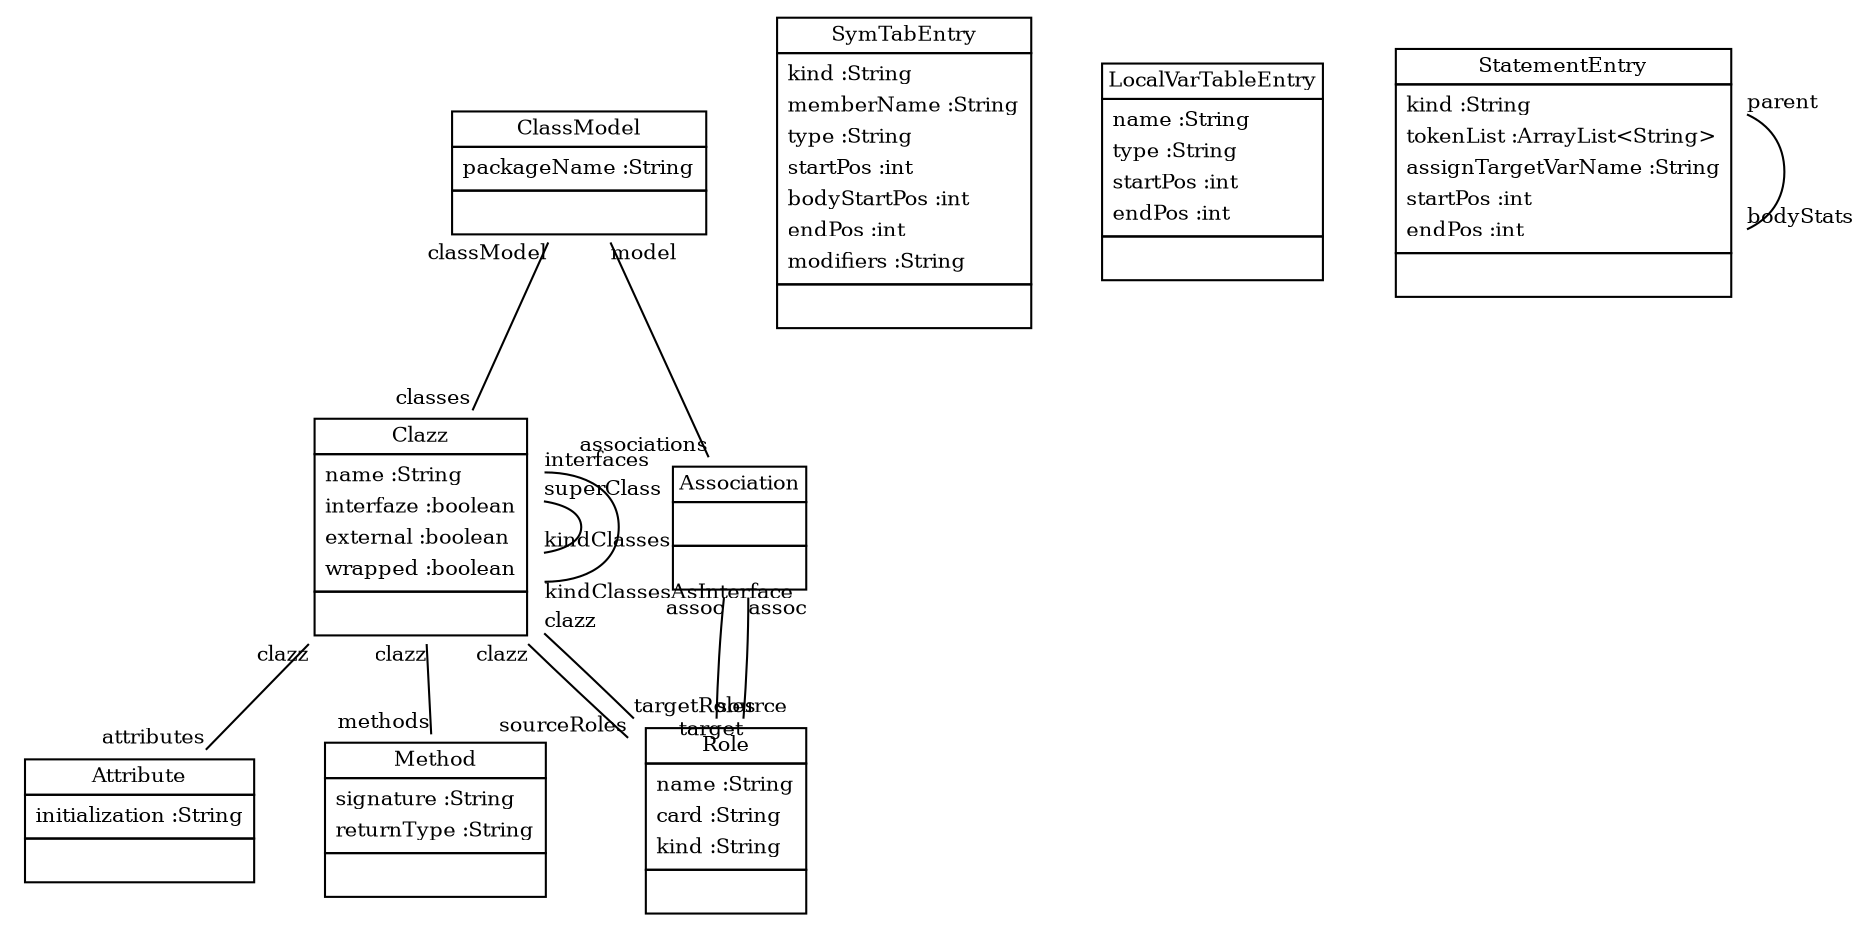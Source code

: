
 digraph ClassDiagram {
    node [shape = none, fontsize = 10]; 
    edge [fontsize = 10];
    
    
    _ClassModel [label=<<table border='0' cellborder='1' cellspacing='0'> <tr> <td HREF="../src/org/sdmlib/models/classes/ClassModel.java">ClassModel</td> </tr> <tr><td><table border='0' cellborder='0' cellspacing='0'> <tr><td align='left'>packageName :String</td></tr>  </table></td></tr> <tr><td><table border='0' cellborder='0' cellspacing='0'> <tr><td> </td></tr> </table></td></tr> </table>>];
    _Clazz [label=<<table border='0' cellborder='1' cellspacing='0'> <tr> <td HREF="../src/org/sdmlib/models/classes/Clazz.java">Clazz</td> </tr> <tr><td><table border='0' cellborder='0' cellspacing='0'> <tr><td align='left'>name :String</td></tr> <tr><td align='left'>interfaze :boolean</td></tr> <tr><td align='left'>external :boolean</td></tr> <tr><td align='left'>wrapped :boolean</td></tr>  </table></td></tr> <tr><td><table border='0' cellborder='0' cellspacing='0'> <tr><td> </td></tr> </table></td></tr> </table>>];
    _Attribute [label=<<table border='0' cellborder='1' cellspacing='0'> <tr> <td HREF="../src/org/sdmlib/models/classes/Attribute.java">Attribute</td> </tr> <tr><td><table border='0' cellborder='0' cellspacing='0'> <tr><td align='left'>initialization :String</td></tr>  </table></td></tr> <tr><td><table border='0' cellborder='0' cellspacing='0'> <tr><td> </td></tr> </table></td></tr> </table>>];
    _Method [label=<<table border='0' cellborder='1' cellspacing='0'> <tr> <td HREF="../src/org/sdmlib/models/classes/Method.java">Method</td> </tr> <tr><td><table border='0' cellborder='0' cellspacing='0'> <tr><td align='left'>signature :String</td></tr> <tr><td align='left'>returnType :String</td></tr>  </table></td></tr> <tr><td><table border='0' cellborder='0' cellspacing='0'> <tr><td> </td></tr> </table></td></tr> </table>>];
    _Association [label=<<table border='0' cellborder='1' cellspacing='0'> <tr> <td HREF="../src/org/sdmlib/models/classes/Association.java">Association</td> </tr> <tr><td><table border='0' cellborder='0' cellspacing='0'> <tr><td> </td></tr> </table></td></tr> <tr><td><table border='0' cellborder='0' cellspacing='0'> <tr><td> </td></tr> </table></td></tr> </table>>];
    _Role [label=<<table border='0' cellborder='1' cellspacing='0'> <tr> <td HREF="../src/org/sdmlib/models/classes/Role.java">Role</td> </tr> <tr><td><table border='0' cellborder='0' cellspacing='0'> <tr><td align='left'>name :String</td></tr> <tr><td align='left'>card :String</td></tr> <tr><td align='left'>kind :String</td></tr>  </table></td></tr> <tr><td><table border='0' cellborder='0' cellspacing='0'> <tr><td> </td></tr> </table></td></tr> </table>>];
    _SymTabEntry [label=<<table border='0' cellborder='1' cellspacing='0'> <tr> <td HREF="../src/org/sdmlib/codegen/SymTabEntry.java">SymTabEntry</td> </tr> <tr><td><table border='0' cellborder='0' cellspacing='0'> <tr><td align='left'>kind :String</td></tr> <tr><td align='left'>memberName :String</td></tr> <tr><td align='left'>type :String</td></tr> <tr><td align='left'>startPos :int</td></tr> <tr><td align='left'>bodyStartPos :int</td></tr> <tr><td align='left'>endPos :int</td></tr> <tr><td align='left'>modifiers :String</td></tr>  </table></td></tr> <tr><td><table border='0' cellborder='0' cellspacing='0'> <tr><td> </td></tr> </table></td></tr> </table>>];
    _LocalVarTableEntry [label=<<table border='0' cellborder='1' cellspacing='0'> <tr> <td HREF="../src/org/sdmlib/codegen/LocalVarTableEntry.java">LocalVarTableEntry</td> </tr> <tr><td><table border='0' cellborder='0' cellspacing='0'> <tr><td align='left'>name :String</td></tr> <tr><td align='left'>type :String</td></tr> <tr><td align='left'>startPos :int</td></tr> <tr><td align='left'>endPos :int</td></tr>  </table></td></tr> <tr><td><table border='0' cellborder='0' cellspacing='0'> <tr><td> </td></tr> </table></td></tr> </table>>];
    _StatementEntry [label=<<table border='0' cellborder='1' cellspacing='0'> <tr> <td HREF="../src/org/sdmlib/codegen/StatementEntry.java">StatementEntry</td> </tr> <tr><td><table border='0' cellborder='0' cellspacing='0'> <tr><td align='left'>kind :String</td></tr> <tr><td align='left'>tokenList :ArrayList&#60;String&#62;</td></tr> <tr><td align='left'>assignTargetVarName :String</td></tr> <tr><td align='left'>startPos :int</td></tr> <tr><td align='left'>endPos :int</td></tr>  </table></td></tr> <tr><td><table border='0' cellborder='0' cellspacing='0'> <tr><td> </td></tr> </table></td></tr> </table>>];
    
    
    
    _ClassModel -> _Clazz [headlabel = "classes" taillabel = "classModel" arrowhead = "none" ];
    _Clazz -> _Clazz [headlabel = "kindClasses" taillabel = "superClass" arrowhead = "none" ];
    _Clazz -> _Clazz [headlabel = "kindClassesAsInterface" taillabel = "interfaces" arrowhead = "none" ];
    _Clazz -> _Attribute [headlabel = "attributes" taillabel = "clazz" arrowhead = "none" ];
    _Clazz -> _Method [headlabel = "methods" taillabel = "clazz" arrowhead = "none" ];
    _ClassModel -> _Association [headlabel = "associations" taillabel = "model" arrowhead = "none" ];
    _Clazz -> _Role [headlabel = "sourceRoles" taillabel = "clazz" arrowhead = "none" ];
    _Clazz -> _Role [headlabel = "targetRoles" taillabel = "clazz" arrowhead = "none" ];
    _Association -> _Role [headlabel = "source" taillabel = "assoc" arrowhead = "none" ];
    _Association -> _Role [headlabel = "target" taillabel = "assoc" arrowhead = "none" ];
    _StatementEntry -> _StatementEntry [headlabel = "bodyStats" taillabel = "parent" arrowhead = "none" ];
}
